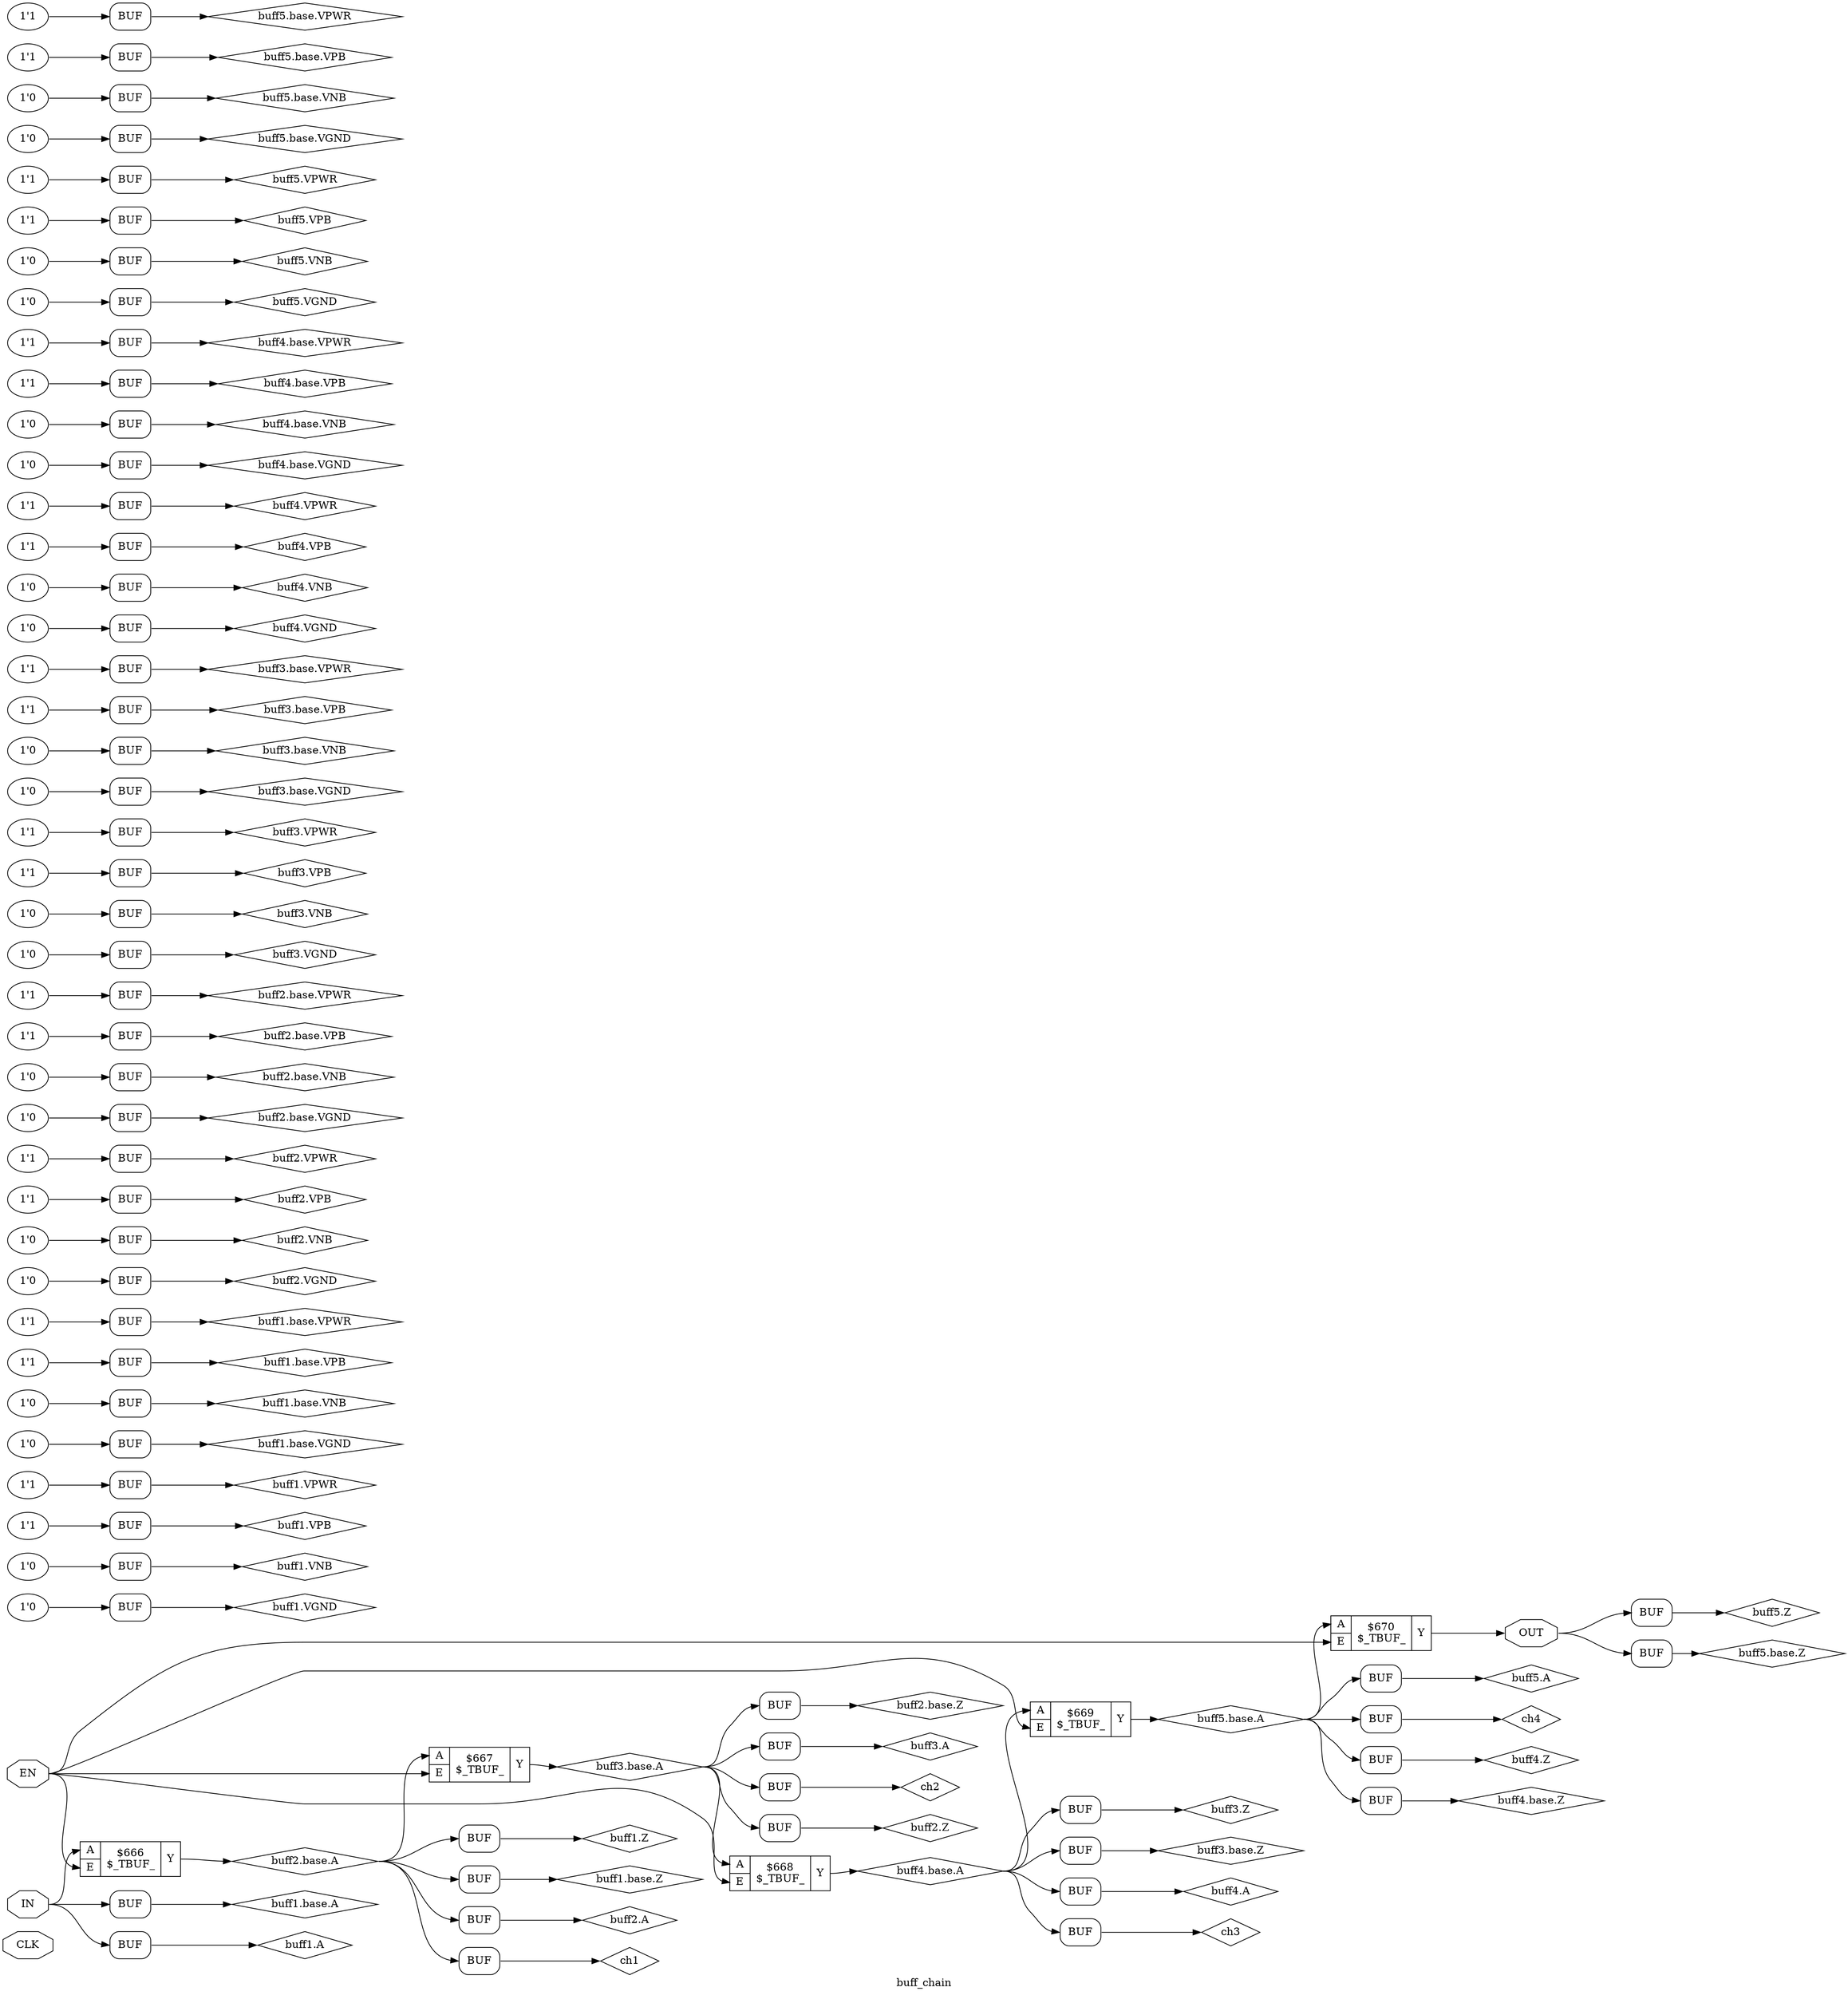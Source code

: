 digraph "buff_chain" {
label="buff_chain";
rankdir="LR";
remincross=true;
n1 [ shape=octagon, label="CLK", color="black", fontcolor="black" ];
n2 [ shape=octagon, label="EN", color="black", fontcolor="black" ];
n3 [ shape=octagon, label="IN", color="black", fontcolor="black" ];
n4 [ shape=octagon, label="OUT", color="black", fontcolor="black" ];
n5 [ shape=diamond, label="buff1.A", color="black", fontcolor="black" ];
n6 [ shape=diamond, label="buff1.VGND", color="black", fontcolor="black" ];
n7 [ shape=diamond, label="buff1.VNB", color="black", fontcolor="black" ];
n8 [ shape=diamond, label="buff1.VPB", color="black", fontcolor="black" ];
n9 [ shape=diamond, label="buff1.VPWR", color="black", fontcolor="black" ];
n10 [ shape=diamond, label="buff1.Z", color="black", fontcolor="black" ];
n11 [ shape=diamond, label="buff1.base.A", color="black", fontcolor="black" ];
n12 [ shape=diamond, label="buff1.base.VGND", color="black", fontcolor="black" ];
n13 [ shape=diamond, label="buff1.base.VNB", color="black", fontcolor="black" ];
n14 [ shape=diamond, label="buff1.base.VPB", color="black", fontcolor="black" ];
n15 [ shape=diamond, label="buff1.base.VPWR", color="black", fontcolor="black" ];
n16 [ shape=diamond, label="buff1.base.Z", color="black", fontcolor="black" ];
n17 [ shape=diamond, label="buff2.A", color="black", fontcolor="black" ];
n18 [ shape=diamond, label="buff2.VGND", color="black", fontcolor="black" ];
n19 [ shape=diamond, label="buff2.VNB", color="black", fontcolor="black" ];
n20 [ shape=diamond, label="buff2.VPB", color="black", fontcolor="black" ];
n21 [ shape=diamond, label="buff2.VPWR", color="black", fontcolor="black" ];
n22 [ shape=diamond, label="buff2.Z", color="black", fontcolor="black" ];
n23 [ shape=diamond, label="buff2.base.A", color="black", fontcolor="black" ];
n24 [ shape=diamond, label="buff2.base.VGND", color="black", fontcolor="black" ];
n25 [ shape=diamond, label="buff2.base.VNB", color="black", fontcolor="black" ];
n26 [ shape=diamond, label="buff2.base.VPB", color="black", fontcolor="black" ];
n27 [ shape=diamond, label="buff2.base.VPWR", color="black", fontcolor="black" ];
n28 [ shape=diamond, label="buff2.base.Z", color="black", fontcolor="black" ];
n29 [ shape=diamond, label="buff3.A", color="black", fontcolor="black" ];
n30 [ shape=diamond, label="buff3.VGND", color="black", fontcolor="black" ];
n31 [ shape=diamond, label="buff3.VNB", color="black", fontcolor="black" ];
n32 [ shape=diamond, label="buff3.VPB", color="black", fontcolor="black" ];
n33 [ shape=diamond, label="buff3.VPWR", color="black", fontcolor="black" ];
n34 [ shape=diamond, label="buff3.Z", color="black", fontcolor="black" ];
n35 [ shape=diamond, label="buff3.base.A", color="black", fontcolor="black" ];
n36 [ shape=diamond, label="buff3.base.VGND", color="black", fontcolor="black" ];
n37 [ shape=diamond, label="buff3.base.VNB", color="black", fontcolor="black" ];
n38 [ shape=diamond, label="buff3.base.VPB", color="black", fontcolor="black" ];
n39 [ shape=diamond, label="buff3.base.VPWR", color="black", fontcolor="black" ];
n40 [ shape=diamond, label="buff3.base.Z", color="black", fontcolor="black" ];
n41 [ shape=diamond, label="buff4.A", color="black", fontcolor="black" ];
n42 [ shape=diamond, label="buff4.VGND", color="black", fontcolor="black" ];
n43 [ shape=diamond, label="buff4.VNB", color="black", fontcolor="black" ];
n44 [ shape=diamond, label="buff4.VPB", color="black", fontcolor="black" ];
n45 [ shape=diamond, label="buff4.VPWR", color="black", fontcolor="black" ];
n46 [ shape=diamond, label="buff4.Z", color="black", fontcolor="black" ];
n47 [ shape=diamond, label="buff4.base.A", color="black", fontcolor="black" ];
n48 [ shape=diamond, label="buff4.base.VGND", color="black", fontcolor="black" ];
n49 [ shape=diamond, label="buff4.base.VNB", color="black", fontcolor="black" ];
n50 [ shape=diamond, label="buff4.base.VPB", color="black", fontcolor="black" ];
n51 [ shape=diamond, label="buff4.base.VPWR", color="black", fontcolor="black" ];
n52 [ shape=diamond, label="buff4.base.Z", color="black", fontcolor="black" ];
n53 [ shape=diamond, label="buff5.A", color="black", fontcolor="black" ];
n54 [ shape=diamond, label="buff5.VGND", color="black", fontcolor="black" ];
n55 [ shape=diamond, label="buff5.VNB", color="black", fontcolor="black" ];
n56 [ shape=diamond, label="buff5.VPB", color="black", fontcolor="black" ];
n57 [ shape=diamond, label="buff5.VPWR", color="black", fontcolor="black" ];
n58 [ shape=diamond, label="buff5.Z", color="black", fontcolor="black" ];
n59 [ shape=diamond, label="buff5.base.A", color="black", fontcolor="black" ];
n60 [ shape=diamond, label="buff5.base.VGND", color="black", fontcolor="black" ];
n61 [ shape=diamond, label="buff5.base.VNB", color="black", fontcolor="black" ];
n62 [ shape=diamond, label="buff5.base.VPB", color="black", fontcolor="black" ];
n63 [ shape=diamond, label="buff5.base.VPWR", color="black", fontcolor="black" ];
n64 [ shape=diamond, label="buff5.base.Z", color="black", fontcolor="black" ];
n65 [ shape=diamond, label="ch1", color="black", fontcolor="black" ];
n66 [ shape=diamond, label="ch2", color="black", fontcolor="black" ];
n67 [ shape=diamond, label="ch3", color="black", fontcolor="black" ];
n68 [ shape=diamond, label="ch4", color="black", fontcolor="black" ];
c72 [ shape=record, label="{{<p69> A|<p70> E}|$666\n$_TBUF_|{<p71> Y}}" ];
c73 [ shape=record, label="{{<p69> A|<p70> E}|$667\n$_TBUF_|{<p71> Y}}" ];
c74 [ shape=record, label="{{<p69> A|<p70> E}|$668\n$_TBUF_|{<p71> Y}}" ];
c75 [ shape=record, label="{{<p69> A|<p70> E}|$669\n$_TBUF_|{<p71> Y}}" ];
c76 [ shape=record, label="{{<p69> A|<p70> E}|$670\n$_TBUF_|{<p71> Y}}" ];
x0 [shape=box, style=rounded, label="BUF"];
v1 [ label="1'0" ];
x2 [shape=box, style=rounded, label="BUF"];
v3 [ label="1'0" ];
x4 [shape=box, style=rounded, label="BUF"];
v5 [ label="1'1" ];
x6 [shape=box, style=rounded, label="BUF"];
v7 [ label="1'1" ];
x8 [shape=box, style=rounded, label="BUF"];
x9 [shape=box, style=rounded, label="BUF"];
x10 [shape=box, style=rounded, label="BUF"];
v11 [ label="1'0" ];
x12 [shape=box, style=rounded, label="BUF"];
v13 [ label="1'0" ];
x14 [shape=box, style=rounded, label="BUF"];
v15 [ label="1'1" ];
x16 [shape=box, style=rounded, label="BUF"];
v17 [ label="1'1" ];
x18 [shape=box, style=rounded, label="BUF"];
x19 [shape=box, style=rounded, label="BUF"];
x20 [shape=box, style=rounded, label="BUF"];
v21 [ label="1'0" ];
x22 [shape=box, style=rounded, label="BUF"];
v23 [ label="1'0" ];
x24 [shape=box, style=rounded, label="BUF"];
v25 [ label="1'1" ];
x26 [shape=box, style=rounded, label="BUF"];
v27 [ label="1'1" ];
x28 [shape=box, style=rounded, label="BUF"];
x29 [shape=box, style=rounded, label="BUF"];
v30 [ label="1'0" ];
x31 [shape=box, style=rounded, label="BUF"];
v32 [ label="1'0" ];
x33 [shape=box, style=rounded, label="BUF"];
v34 [ label="1'1" ];
x35 [shape=box, style=rounded, label="BUF"];
v36 [ label="1'1" ];
x37 [shape=box, style=rounded, label="BUF"];
x38 [shape=box, style=rounded, label="BUF"];
x39 [shape=box, style=rounded, label="BUF"];
v40 [ label="1'0" ];
x41 [shape=box, style=rounded, label="BUF"];
v42 [ label="1'0" ];
x43 [shape=box, style=rounded, label="BUF"];
v44 [ label="1'1" ];
x45 [shape=box, style=rounded, label="BUF"];
v46 [ label="1'1" ];
x47 [shape=box, style=rounded, label="BUF"];
x48 [shape=box, style=rounded, label="BUF"];
v49 [ label="1'0" ];
x50 [shape=box, style=rounded, label="BUF"];
v51 [ label="1'0" ];
x52 [shape=box, style=rounded, label="BUF"];
v53 [ label="1'1" ];
x54 [shape=box, style=rounded, label="BUF"];
v55 [ label="1'1" ];
x56 [shape=box, style=rounded, label="BUF"];
x57 [shape=box, style=rounded, label="BUF"];
x58 [shape=box, style=rounded, label="BUF"];
v59 [ label="1'0" ];
x60 [shape=box, style=rounded, label="BUF"];
v61 [ label="1'0" ];
x62 [shape=box, style=rounded, label="BUF"];
v63 [ label="1'1" ];
x64 [shape=box, style=rounded, label="BUF"];
v65 [ label="1'1" ];
x66 [shape=box, style=rounded, label="BUF"];
x67 [shape=box, style=rounded, label="BUF"];
v68 [ label="1'0" ];
x69 [shape=box, style=rounded, label="BUF"];
v70 [ label="1'0" ];
x71 [shape=box, style=rounded, label="BUF"];
v72 [ label="1'1" ];
x73 [shape=box, style=rounded, label="BUF"];
v74 [ label="1'1" ];
x75 [shape=box, style=rounded, label="BUF"];
x76 [shape=box, style=rounded, label="BUF"];
x77 [shape=box, style=rounded, label="BUF"];
v78 [ label="1'0" ];
x79 [shape=box, style=rounded, label="BUF"];
v80 [ label="1'0" ];
x81 [shape=box, style=rounded, label="BUF"];
v82 [ label="1'1" ];
x83 [shape=box, style=rounded, label="BUF"];
v84 [ label="1'1" ];
x85 [shape=box, style=rounded, label="BUF"];
x86 [shape=box, style=rounded, label="BUF"];
v87 [ label="1'0" ];
x88 [shape=box, style=rounded, label="BUF"];
v89 [ label="1'0" ];
x90 [shape=box, style=rounded, label="BUF"];
v91 [ label="1'1" ];
x92 [shape=box, style=rounded, label="BUF"];
v93 [ label="1'1" ];
x94 [shape=box, style=rounded, label="BUF"];
x95 [shape=box, style=rounded, label="BUF"];
x96 [shape=box, style=rounded, label="BUF"];
x97 [shape=box, style=rounded, label="BUF"];
x98 [shape=box, style=rounded, label="BUF"];
x99 [shape=box, style=rounded, label="BUF"];
x9:e:e -> n10:w [color="black", label=""];
x10:e:e -> n11:w [color="black", label=""];
x12:e:e -> n12:w [color="black", label=""];
x14:e:e -> n13:w [color="black", label=""];
x16:e:e -> n14:w [color="black", label=""];
x18:e:e -> n15:w [color="black", label=""];
x19:e:e -> n16:w [color="black", label=""];
x20:e:e -> n17:w [color="black", label=""];
x22:e:e -> n18:w [color="black", label=""];
x24:e:e -> n19:w [color="black", label=""];
n2:e -> c72:p70:w [color="black", label=""];
n2:e -> c73:p70:w [color="black", label=""];
n2:e -> c74:p70:w [color="black", label=""];
n2:e -> c75:p70:w [color="black", label=""];
n2:e -> c76:p70:w [color="black", label=""];
x26:e:e -> n20:w [color="black", label=""];
x28:e:e -> n21:w [color="black", label=""];
x29:e:e -> n22:w [color="black", label=""];
c72:p71:e -> n23:w [color="black", label=""];
n23:e -> c73:p69:w [color="black", label=""];
n23:e -> x19:w:w [color="black", label=""];
n23:e -> x20:w:w [color="black", label=""];
n23:e -> x96:w:w [color="black", label=""];
n23:e -> x9:w:w [color="black", label=""];
x31:e:e -> n24:w [color="black", label=""];
x33:e:e -> n25:w [color="black", label=""];
x35:e:e -> n26:w [color="black", label=""];
x37:e:e -> n27:w [color="black", label=""];
x38:e:e -> n28:w [color="black", label=""];
x39:e:e -> n29:w [color="black", label=""];
n3:e -> c72:p69:w [color="black", label=""];
n3:e -> x0:w:w [color="black", label=""];
n3:e -> x10:w:w [color="black", label=""];
x41:e:e -> n30:w [color="black", label=""];
x43:e:e -> n31:w [color="black", label=""];
x45:e:e -> n32:w [color="black", label=""];
x47:e:e -> n33:w [color="black", label=""];
x48:e:e -> n34:w [color="black", label=""];
c73:p71:e -> n35:w [color="black", label=""];
n35:e -> c74:p69:w [color="black", label=""];
n35:e -> x29:w:w [color="black", label=""];
n35:e -> x38:w:w [color="black", label=""];
n35:e -> x39:w:w [color="black", label=""];
n35:e -> x97:w:w [color="black", label=""];
x50:e:e -> n36:w [color="black", label=""];
x52:e:e -> n37:w [color="black", label=""];
x54:e:e -> n38:w [color="black", label=""];
x56:e:e -> n39:w [color="black", label=""];
c76:p71:e -> n4:w [color="black", label=""];
n4:e -> x86:w:w [color="black", label=""];
n4:e -> x95:w:w [color="black", label=""];
x57:e:e -> n40:w [color="black", label=""];
x58:e:e -> n41:w [color="black", label=""];
x60:e:e -> n42:w [color="black", label=""];
x62:e:e -> n43:w [color="black", label=""];
x64:e:e -> n44:w [color="black", label=""];
x66:e:e -> n45:w [color="black", label=""];
x67:e:e -> n46:w [color="black", label=""];
c74:p71:e -> n47:w [color="black", label=""];
n47:e -> c75:p69:w [color="black", label=""];
n47:e -> x48:w:w [color="black", label=""];
n47:e -> x57:w:w [color="black", label=""];
n47:e -> x58:w:w [color="black", label=""];
n47:e -> x98:w:w [color="black", label=""];
x69:e:e -> n48:w [color="black", label=""];
x71:e:e -> n49:w [color="black", label=""];
x0:e:e -> n5:w [color="black", label=""];
x73:e:e -> n50:w [color="black", label=""];
x75:e:e -> n51:w [color="black", label=""];
x76:e:e -> n52:w [color="black", label=""];
x77:e:e -> n53:w [color="black", label=""];
x79:e:e -> n54:w [color="black", label=""];
x81:e:e -> n55:w [color="black", label=""];
x83:e:e -> n56:w [color="black", label=""];
x85:e:e -> n57:w [color="black", label=""];
x86:e:e -> n58:w [color="black", label=""];
c75:p71:e -> n59:w [color="black", label=""];
n59:e -> c76:p69:w [color="black", label=""];
n59:e -> x67:w:w [color="black", label=""];
n59:e -> x76:w:w [color="black", label=""];
n59:e -> x77:w:w [color="black", label=""];
n59:e -> x99:w:w [color="black", label=""];
x2:e:e -> n6:w [color="black", label=""];
x88:e:e -> n60:w [color="black", label=""];
x90:e:e -> n61:w [color="black", label=""];
x92:e:e -> n62:w [color="black", label=""];
x94:e:e -> n63:w [color="black", label=""];
x95:e:e -> n64:w [color="black", label=""];
x96:e:e -> n65:w [color="black", label=""];
x97:e:e -> n66:w [color="black", label=""];
x98:e:e -> n67:w [color="black", label=""];
x99:e:e -> n68:w [color="black", label=""];
x4:e:e -> n7:w [color="black", label=""];
x6:e:e -> n8:w [color="black", label=""];
x8:e:e -> n9:w [color="black", label=""];
v1:e -> x2:w:w [color="black", label=""];
v11:e -> x12:w:w [color="black", label=""];
v13:e -> x14:w:w [color="black", label=""];
v15:e -> x16:w:w [color="black", label=""];
v17:e -> x18:w:w [color="black", label=""];
v21:e -> x22:w:w [color="black", label=""];
v23:e -> x24:w:w [color="black", label=""];
v25:e -> x26:w:w [color="black", label=""];
v27:e -> x28:w:w [color="black", label=""];
v3:e -> x4:w:w [color="black", label=""];
v30:e -> x31:w:w [color="black", label=""];
v32:e -> x33:w:w [color="black", label=""];
v34:e -> x35:w:w [color="black", label=""];
v36:e -> x37:w:w [color="black", label=""];
v40:e -> x41:w:w [color="black", label=""];
v42:e -> x43:w:w [color="black", label=""];
v44:e -> x45:w:w [color="black", label=""];
v46:e -> x47:w:w [color="black", label=""];
v49:e -> x50:w:w [color="black", label=""];
v5:e -> x6:w:w [color="black", label=""];
v51:e -> x52:w:w [color="black", label=""];
v53:e -> x54:w:w [color="black", label=""];
v55:e -> x56:w:w [color="black", label=""];
v59:e -> x60:w:w [color="black", label=""];
v61:e -> x62:w:w [color="black", label=""];
v63:e -> x64:w:w [color="black", label=""];
v65:e -> x66:w:w [color="black", label=""];
v68:e -> x69:w:w [color="black", label=""];
v7:e -> x8:w:w [color="black", label=""];
v70:e -> x71:w:w [color="black", label=""];
v72:e -> x73:w:w [color="black", label=""];
v74:e -> x75:w:w [color="black", label=""];
v78:e -> x79:w:w [color="black", label=""];
v80:e -> x81:w:w [color="black", label=""];
v82:e -> x83:w:w [color="black", label=""];
v84:e -> x85:w:w [color="black", label=""];
v87:e -> x88:w:w [color="black", label=""];
v89:e -> x90:w:w [color="black", label=""];
v91:e -> x92:w:w [color="black", label=""];
v93:e -> x94:w:w [color="black", label=""];
}
